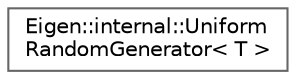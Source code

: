 digraph "类继承关系图"
{
 // LATEX_PDF_SIZE
  bgcolor="transparent";
  edge [fontname=Helvetica,fontsize=10,labelfontname=Helvetica,labelfontsize=10];
  node [fontname=Helvetica,fontsize=10,shape=box,height=0.2,width=0.4];
  rankdir="LR";
  Node0 [id="Node000000",label="Eigen::internal::Uniform\lRandomGenerator\< T \>",height=0.2,width=0.4,color="grey40", fillcolor="white", style="filled",URL="$class_eigen_1_1internal_1_1_uniform_random_generator.html",tooltip=" "];
}
